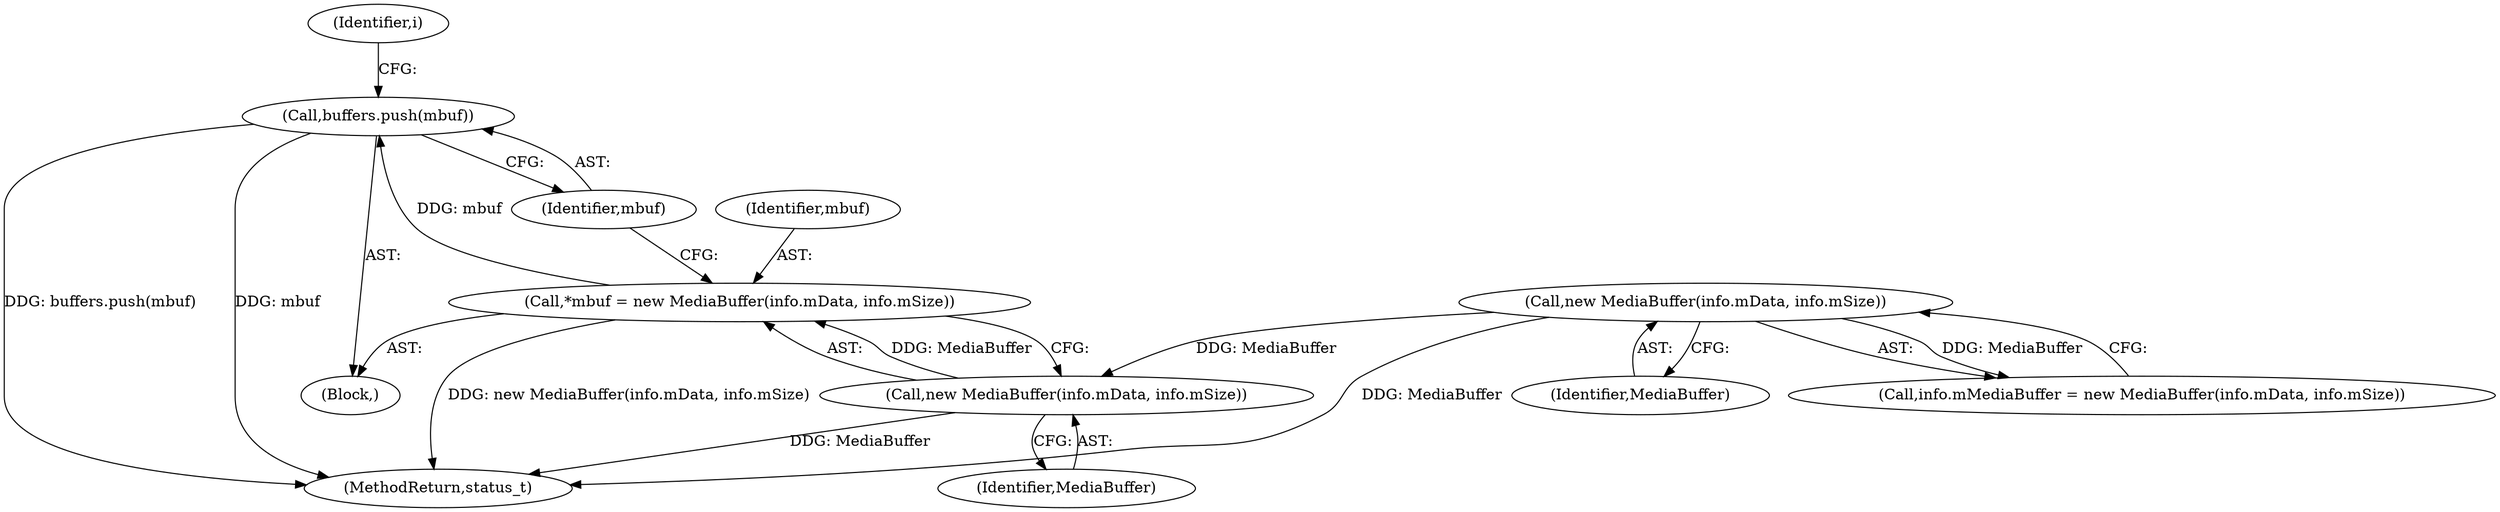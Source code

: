 digraph "0_Android_97837bb6cbac21ea679843a0037779d3834bed64@pointer" {
"1000553" [label="(Call,buffers.push(mbuf))"];
"1000549" [label="(Call,*mbuf = new MediaBuffer(info.mData, info.mSize))"];
"1000551" [label="(Call,new MediaBuffer(info.mData, info.mSize))"];
"1000425" [label="(Call,new MediaBuffer(info.mData, info.mSize))"];
"1000426" [label="(Identifier,MediaBuffer)"];
"1000586" [label="(MethodReturn,status_t)"];
"1000542" [label="(Block,)"];
"1000553" [label="(Call,buffers.push(mbuf))"];
"1000551" [label="(Call,new MediaBuffer(info.mData, info.mSize))"];
"1000425" [label="(Call,new MediaBuffer(info.mData, info.mSize))"];
"1000554" [label="(Identifier,mbuf)"];
"1000550" [label="(Identifier,mbuf)"];
"1000552" [label="(Identifier,MediaBuffer)"];
"1000541" [label="(Identifier,i)"];
"1000421" [label="(Call,info.mMediaBuffer = new MediaBuffer(info.mData, info.mSize))"];
"1000549" [label="(Call,*mbuf = new MediaBuffer(info.mData, info.mSize))"];
"1000553" -> "1000542"  [label="AST: "];
"1000553" -> "1000554"  [label="CFG: "];
"1000554" -> "1000553"  [label="AST: "];
"1000541" -> "1000553"  [label="CFG: "];
"1000553" -> "1000586"  [label="DDG: buffers.push(mbuf)"];
"1000553" -> "1000586"  [label="DDG: mbuf"];
"1000549" -> "1000553"  [label="DDG: mbuf"];
"1000549" -> "1000542"  [label="AST: "];
"1000549" -> "1000551"  [label="CFG: "];
"1000550" -> "1000549"  [label="AST: "];
"1000551" -> "1000549"  [label="AST: "];
"1000554" -> "1000549"  [label="CFG: "];
"1000549" -> "1000586"  [label="DDG: new MediaBuffer(info.mData, info.mSize)"];
"1000551" -> "1000549"  [label="DDG: MediaBuffer"];
"1000551" -> "1000552"  [label="CFG: "];
"1000552" -> "1000551"  [label="AST: "];
"1000551" -> "1000586"  [label="DDG: MediaBuffer"];
"1000425" -> "1000551"  [label="DDG: MediaBuffer"];
"1000425" -> "1000421"  [label="AST: "];
"1000425" -> "1000426"  [label="CFG: "];
"1000426" -> "1000425"  [label="AST: "];
"1000421" -> "1000425"  [label="CFG: "];
"1000425" -> "1000586"  [label="DDG: MediaBuffer"];
"1000425" -> "1000421"  [label="DDG: MediaBuffer"];
}
